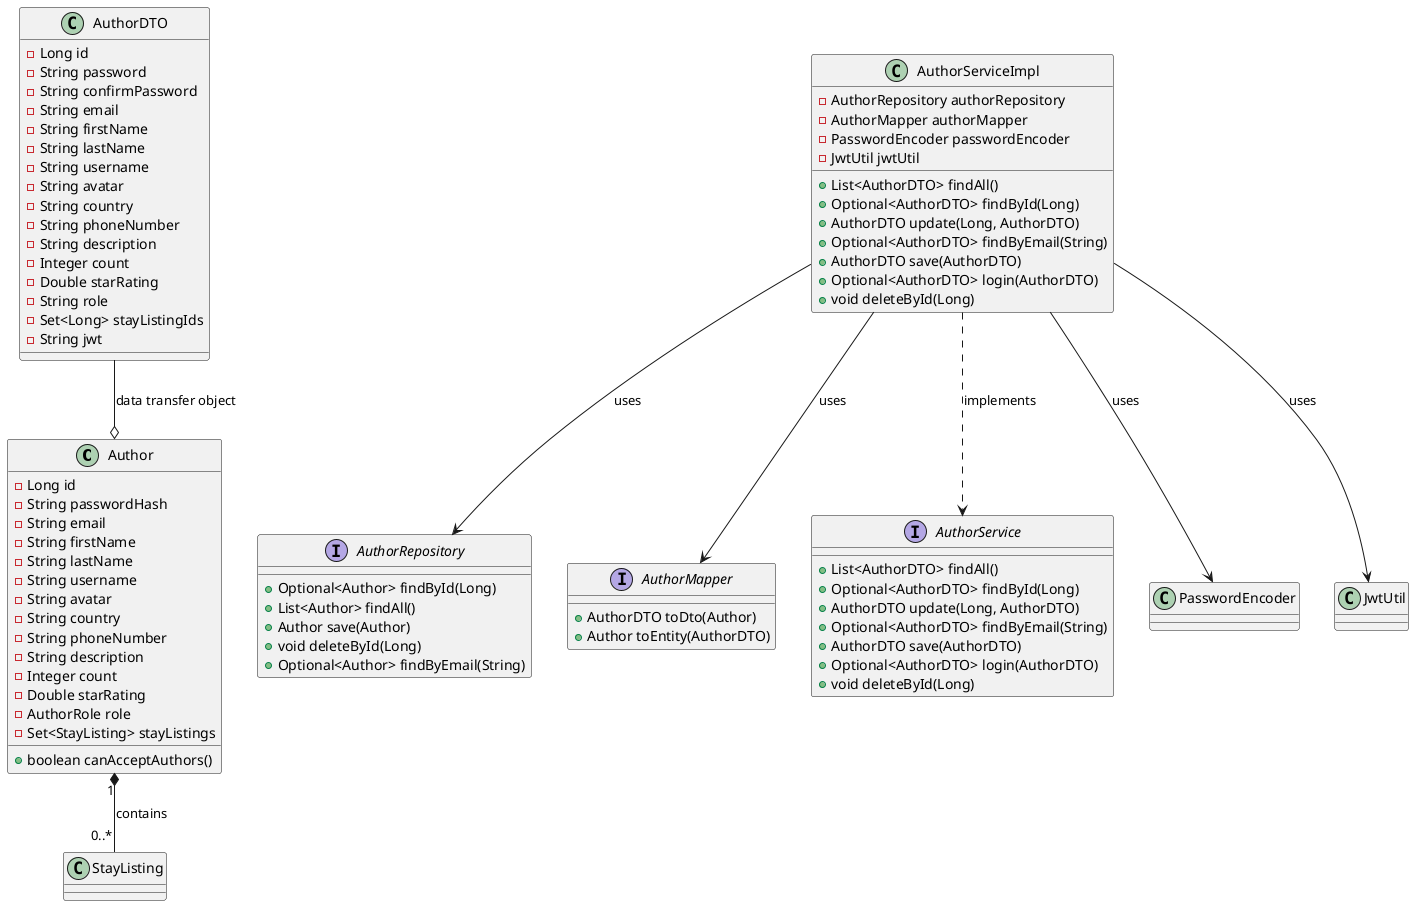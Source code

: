 @startuml AuthorLevel4

class Author {
    -Long id
    -String passwordHash
    -String email
    -String firstName
    -String lastName
    -String username
    -String avatar
    -String country
    -String phoneNumber
    -String description
    -Integer count
    -Double starRating
    -AuthorRole role
    -Set<StayListing> stayListings
    +boolean canAcceptAuthors()
}

class AuthorDTO {
    -Long id
    -String password
    -String confirmPassword
    -String email
    -String firstName
    -String lastName
    -String username
    -String avatar
    -String country
    -String phoneNumber
    -String description
    -Integer count
    -Double starRating
    -String role
    -Set<Long> stayListingIds
    -String jwt
}

interface AuthorRepository {
    +Optional<Author> findById(Long)
    +List<Author> findAll()
    +Author save(Author)
    +void deleteById(Long)
    +Optional<Author> findByEmail(String)
}

interface AuthorMapper {
    +AuthorDTO toDto(Author)
    +Author toEntity(AuthorDTO)
}

interface AuthorService {
    +List<AuthorDTO> findAll()
    +Optional<AuthorDTO> findById(Long)
    +AuthorDTO update(Long, AuthorDTO)
    +Optional<AuthorDTO> findByEmail(String)
    +AuthorDTO save(AuthorDTO)
    +Optional<AuthorDTO> login(AuthorDTO)
    +void deleteById(Long)
}

class AuthorServiceImpl {
    -AuthorRepository authorRepository
    -AuthorMapper authorMapper
    -PasswordEncoder passwordEncoder
    -JwtUtil jwtUtil
    +List<AuthorDTO> findAll()
    +Optional<AuthorDTO> findById(Long)
    +AuthorDTO update(Long, AuthorDTO)
    +Optional<AuthorDTO> findByEmail(String)
    +AuthorDTO save(AuthorDTO)
    +Optional<AuthorDTO> login(AuthorDTO)
    +void deleteById(Long)
}

AuthorServiceImpl .down.> AuthorService : implements
AuthorServiceImpl --> AuthorRepository : uses
AuthorServiceImpl --> AuthorMapper : uses
AuthorServiceImpl --> PasswordEncoder : uses
AuthorServiceImpl --> JwtUtil : uses

Author "1" *-down- "0..*" StayListing : contains
Author o-up- AuthorDTO : data transfer object

@enduml
